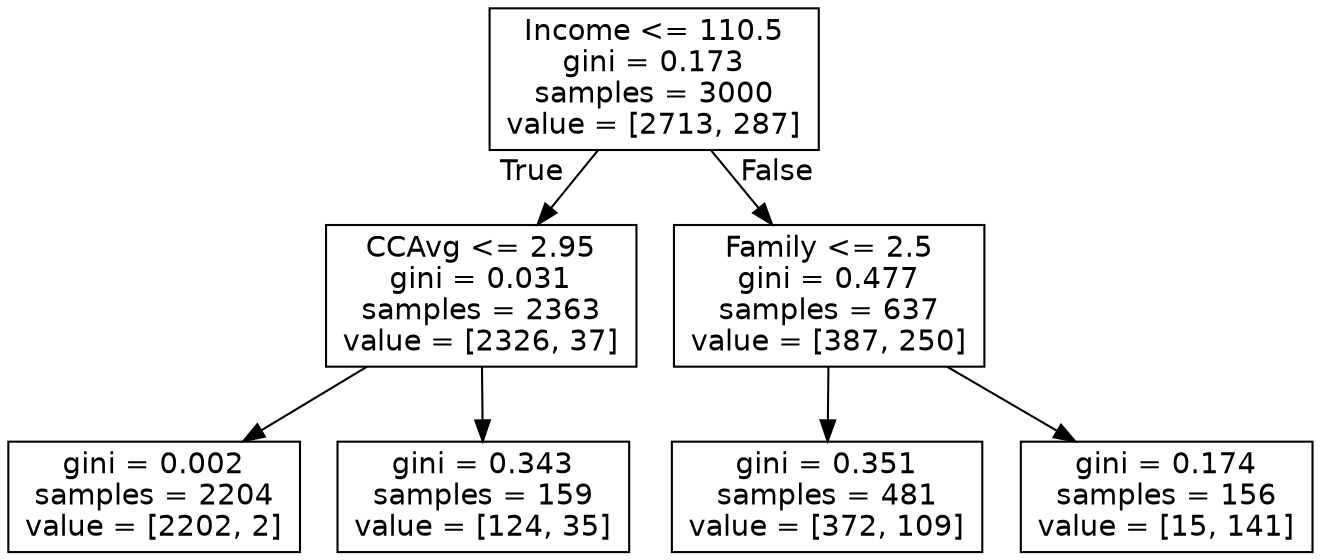 digraph Tree {
node [shape=box, fontname="helvetica"] ;
edge [fontname="helvetica"] ;
0 [label="Income <= 110.5\ngini = 0.173\nsamples = 3000\nvalue = [2713, 287]"] ;
1 [label="CCAvg <= 2.95\ngini = 0.031\nsamples = 2363\nvalue = [2326, 37]"] ;
0 -> 1 [labeldistance=2.5, labelangle=45, headlabel="True"] ;
2 [label="gini = 0.002\nsamples = 2204\nvalue = [2202, 2]"] ;
1 -> 2 ;
3 [label="gini = 0.343\nsamples = 159\nvalue = [124, 35]"] ;
1 -> 3 ;
4 [label="Family <= 2.5\ngini = 0.477\nsamples = 637\nvalue = [387, 250]"] ;
0 -> 4 [labeldistance=2.5, labelangle=-45, headlabel="False"] ;
5 [label="gini = 0.351\nsamples = 481\nvalue = [372, 109]"] ;
4 -> 5 ;
6 [label="gini = 0.174\nsamples = 156\nvalue = [15, 141]"] ;
4 -> 6 ;
}